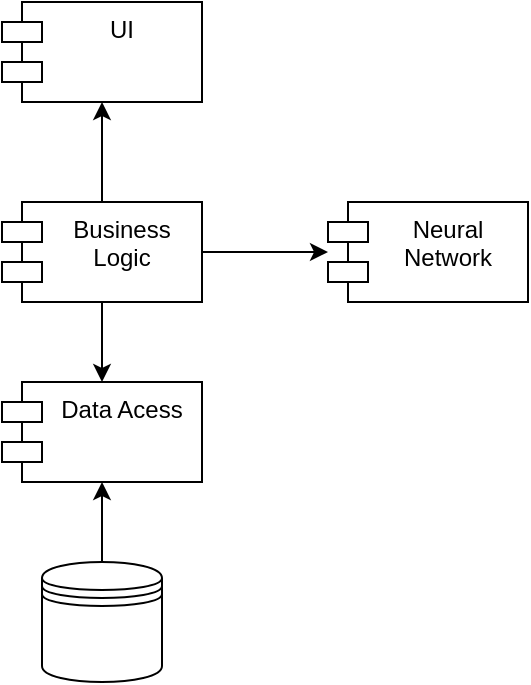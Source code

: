 <mxfile version="24.0.4" type="device" pages="2">
  <diagram name="components_diag" id="dMLuNoqxdP45V23hmprU">
    <mxGraphModel dx="1036" dy="614" grid="1" gridSize="10" guides="1" tooltips="1" connect="1" arrows="1" fold="1" page="1" pageScale="1" pageWidth="827" pageHeight="1169" math="0" shadow="0">
      <root>
        <mxCell id="0" />
        <mxCell id="1" parent="0" />
        <mxCell id="bRZ0yPLQnzEYm_PBIU9V-1" value="UI" style="shape=module;align=left;spacingLeft=20;align=center;verticalAlign=top;whiteSpace=wrap;html=1;" parent="1" vertex="1">
          <mxGeometry x="250" y="200" width="100" height="50" as="geometry" />
        </mxCell>
        <mxCell id="bRZ0yPLQnzEYm_PBIU9V-4" value="" style="edgeStyle=orthogonalEdgeStyle;rounded=0;orthogonalLoop=1;jettySize=auto;html=1;" parent="1" source="bRZ0yPLQnzEYm_PBIU9V-2" target="bRZ0yPLQnzEYm_PBIU9V-1" edge="1">
          <mxGeometry relative="1" as="geometry" />
        </mxCell>
        <mxCell id="bRZ0yPLQnzEYm_PBIU9V-5" value="" style="edgeStyle=orthogonalEdgeStyle;rounded=0;orthogonalLoop=1;jettySize=auto;html=1;" parent="1" source="bRZ0yPLQnzEYm_PBIU9V-2" target="bRZ0yPLQnzEYm_PBIU9V-3" edge="1">
          <mxGeometry relative="1" as="geometry" />
        </mxCell>
        <mxCell id="bRZ0yPLQnzEYm_PBIU9V-2" value="Business Logic" style="shape=module;align=left;spacingLeft=20;align=center;verticalAlign=top;whiteSpace=wrap;html=1;" parent="1" vertex="1">
          <mxGeometry x="250" y="300" width="100" height="50" as="geometry" />
        </mxCell>
        <mxCell id="bRZ0yPLQnzEYm_PBIU9V-3" value="Data Acess" style="shape=module;align=left;spacingLeft=20;align=center;verticalAlign=top;whiteSpace=wrap;html=1;" parent="1" vertex="1">
          <mxGeometry x="250" y="390" width="100" height="50" as="geometry" />
        </mxCell>
        <mxCell id="bRZ0yPLQnzEYm_PBIU9V-7" value="" style="shape=datastore;whiteSpace=wrap;html=1;" parent="1" vertex="1">
          <mxGeometry x="270" y="480" width="60" height="60" as="geometry" />
        </mxCell>
        <mxCell id="bRZ0yPLQnzEYm_PBIU9V-8" value="" style="edgeStyle=orthogonalEdgeStyle;rounded=0;orthogonalLoop=1;jettySize=auto;html=1;entryX=0.5;entryY=1;entryDx=0;entryDy=0;exitX=0.5;exitY=0;exitDx=0;exitDy=0;" parent="1" source="bRZ0yPLQnzEYm_PBIU9V-7" target="bRZ0yPLQnzEYm_PBIU9V-3" edge="1">
          <mxGeometry relative="1" as="geometry">
            <mxPoint x="370" y="470" as="sourcePoint" />
            <mxPoint x="370" y="510" as="targetPoint" />
          </mxGeometry>
        </mxCell>
        <mxCell id="bRZ0yPLQnzEYm_PBIU9V-9" value="Neural Network" style="shape=module;align=left;spacingLeft=20;align=center;verticalAlign=top;whiteSpace=wrap;html=1;" parent="1" vertex="1">
          <mxGeometry x="413" y="300" width="100" height="50" as="geometry" />
        </mxCell>
        <mxCell id="28zu1Jy5hAs8bJ-2aw44-4" value="" style="endArrow=classic;html=1;rounded=0;" parent="1" source="bRZ0yPLQnzEYm_PBIU9V-2" target="bRZ0yPLQnzEYm_PBIU9V-9" edge="1">
          <mxGeometry width="50" height="50" relative="1" as="geometry">
            <mxPoint x="400.004" y="345" as="sourcePoint" />
            <mxPoint x="405.897" y="305" as="targetPoint" />
          </mxGeometry>
        </mxCell>
      </root>
    </mxGraphModel>
  </diagram>
  <diagram id="0g7owi2xsecF9RQJJWsS" name="class_diag">
    <mxGraphModel dx="1918" dy="646" grid="1" gridSize="10" guides="1" tooltips="1" connect="1" arrows="1" fold="1" page="1" pageScale="1" pageWidth="827" pageHeight="1169" math="0" shadow="0">
      <root>
        <mxCell id="0" />
        <mxCell id="1" parent="0" />
        <mxCell id="thwX0Xzvlj1knC21GbBp-1" value="IOAuthService" style="swimlane;fontStyle=0;childLayout=stackLayout;horizontal=1;startSize=26;fillColor=none;horizontalStack=0;resizeParent=1;resizeParentMax=0;resizeLast=0;collapsible=1;marginBottom=0;whiteSpace=wrap;html=1;" parent="1" vertex="1">
          <mxGeometry x="130" y="90" width="140" height="104" as="geometry" />
        </mxCell>
        <mxCell id="thwX0Xzvlj1knC21GbBp-2" value="+ Login()" style="text;strokeColor=none;fillColor=none;align=left;verticalAlign=top;spacingLeft=4;spacingRight=4;overflow=hidden;rotatable=0;points=[[0,0.5],[1,0.5]];portConstraint=eastwest;whiteSpace=wrap;html=1;" parent="thwX0Xzvlj1knC21GbBp-1" vertex="1">
          <mxGeometry y="26" width="140" height="26" as="geometry" />
        </mxCell>
        <mxCell id="thwX0Xzvlj1knC21GbBp-3" value="+ Register()" style="text;strokeColor=none;fillColor=none;align=left;verticalAlign=top;spacingLeft=4;spacingRight=4;overflow=hidden;rotatable=0;points=[[0,0.5],[1,0.5]];portConstraint=eastwest;whiteSpace=wrap;html=1;" parent="thwX0Xzvlj1knC21GbBp-1" vertex="1">
          <mxGeometry y="52" width="140" height="26" as="geometry" />
        </mxCell>
        <mxCell id="thwX0Xzvlj1knC21GbBp-4" value="&lt;div&gt;&lt;br&gt;&lt;/div&gt;" style="text;strokeColor=none;fillColor=none;align=left;verticalAlign=top;spacingLeft=4;spacingRight=4;overflow=hidden;rotatable=0;points=[[0,0.5],[1,0.5]];portConstraint=eastwest;whiteSpace=wrap;html=1;" parent="thwX0Xzvlj1knC21GbBp-1" vertex="1">
          <mxGeometry y="78" width="140" height="26" as="geometry" />
        </mxCell>
        <mxCell id="thwX0Xzvlj1knC21GbBp-5" value="IAnottationService" style="swimlane;fontStyle=0;childLayout=stackLayout;horizontal=1;startSize=26;fillColor=none;horizontalStack=0;resizeParent=1;resizeParentMax=0;resizeLast=0;collapsible=1;marginBottom=0;whiteSpace=wrap;html=1;" parent="1" vertex="1">
          <mxGeometry x="280" y="90" width="180" height="104" as="geometry" />
        </mxCell>
        <mxCell id="thwX0Xzvlj1knC21GbBp-6" value="+ AddAnnotattion()" style="text;strokeColor=none;fillColor=none;align=left;verticalAlign=top;spacingLeft=4;spacingRight=4;overflow=hidden;rotatable=0;points=[[0,0.5],[1,0.5]];portConstraint=eastwest;whiteSpace=wrap;html=1;" parent="thwX0Xzvlj1knC21GbBp-5" vertex="1">
          <mxGeometry y="26" width="180" height="26" as="geometry" />
        </mxCell>
        <mxCell id="thwX0Xzvlj1knC21GbBp-7" value="+ DeleteAnotattion()" style="text;strokeColor=none;fillColor=none;align=left;verticalAlign=top;spacingLeft=4;spacingRight=4;overflow=hidden;rotatable=0;points=[[0,0.5],[1,0.5]];portConstraint=eastwest;whiteSpace=wrap;html=1;" parent="thwX0Xzvlj1knC21GbBp-5" vertex="1">
          <mxGeometry y="52" width="180" height="26" as="geometry" />
        </mxCell>
        <mxCell id="thwX0Xzvlj1knC21GbBp-8" value="+ GetAnotattionByID()&lt;div&gt;&lt;br&gt;&lt;/div&gt;" style="text;strokeColor=none;fillColor=none;align=left;verticalAlign=top;spacingLeft=4;spacingRight=4;overflow=hidden;rotatable=0;points=[[0,0.5],[1,0.5]];portConstraint=eastwest;whiteSpace=wrap;html=1;" parent="thwX0Xzvlj1knC21GbBp-5" vertex="1">
          <mxGeometry y="78" width="180" height="26" as="geometry" />
        </mxCell>
        <mxCell id="thwX0Xzvlj1knC21GbBp-9" value="IAnnotattionTypeService" style="swimlane;fontStyle=0;childLayout=stackLayout;horizontal=1;startSize=26;fillColor=none;horizontalStack=0;resizeParent=1;resizeParentMax=0;resizeLast=0;collapsible=1;marginBottom=0;whiteSpace=wrap;html=1;" parent="1" vertex="1">
          <mxGeometry x="504" y="90" width="166" height="104" as="geometry" />
        </mxCell>
        <mxCell id="thwX0Xzvlj1knC21GbBp-10" value="+ AddAnotattionType()" style="text;strokeColor=none;fillColor=none;align=left;verticalAlign=top;spacingLeft=4;spacingRight=4;overflow=hidden;rotatable=0;points=[[0,0.5],[1,0.5]];portConstraint=eastwest;whiteSpace=wrap;html=1;" parent="thwX0Xzvlj1knC21GbBp-9" vertex="1">
          <mxGeometry y="26" width="166" height="26" as="geometry" />
        </mxCell>
        <mxCell id="thwX0Xzvlj1knC21GbBp-11" value="+ DeleteAnotattionType()" style="text;strokeColor=none;fillColor=none;align=left;verticalAlign=top;spacingLeft=4;spacingRight=4;overflow=hidden;rotatable=0;points=[[0,0.5],[1,0.5]];portConstraint=eastwest;whiteSpace=wrap;html=1;" parent="thwX0Xzvlj1knC21GbBp-9" vertex="1">
          <mxGeometry y="52" width="166" height="26" as="geometry" />
        </mxCell>
        <mxCell id="thwX0Xzvlj1knC21GbBp-12" value="+ GetAnotattionTypeByID()&lt;div&gt;&lt;br&gt;&lt;/div&gt;" style="text;strokeColor=none;fillColor=none;align=left;verticalAlign=top;spacingLeft=4;spacingRight=4;overflow=hidden;rotatable=0;points=[[0,0.5],[1,0.5]];portConstraint=eastwest;whiteSpace=wrap;html=1;" parent="thwX0Xzvlj1knC21GbBp-9" vertex="1">
          <mxGeometry y="78" width="166" height="26" as="geometry" />
        </mxCell>
        <mxCell id="thwX0Xzvlj1knC21GbBp-17" value="IDocumentService" style="swimlane;fontStyle=0;childLayout=stackLayout;horizontal=1;startSize=26;fillColor=none;horizontalStack=0;resizeParent=1;resizeParentMax=0;resizeLast=0;collapsible=1;marginBottom=0;whiteSpace=wrap;html=1;" parent="1" vertex="1">
          <mxGeometry x="730" y="90" width="140" height="78" as="geometry" />
        </mxCell>
        <mxCell id="thwX0Xzvlj1knC21GbBp-20" value="&lt;div&gt;+ LoadDocument()&lt;br&gt;&lt;br&gt;&lt;/div&gt;" style="text;strokeColor=none;fillColor=none;align=left;verticalAlign=top;spacingLeft=4;spacingRight=4;overflow=hidden;rotatable=0;points=[[0,0.5],[1,0.5]];portConstraint=eastwest;whiteSpace=wrap;html=1;" parent="thwX0Xzvlj1knC21GbBp-17" vertex="1">
          <mxGeometry y="26" width="140" height="26" as="geometry" />
        </mxCell>
        <mxCell id="thwX0Xzvlj1knC21GbBp-104" value="&lt;div&gt;+ CheckDocument()&lt;br&gt;&lt;br&gt;&lt;/div&gt;" style="text;strokeColor=none;fillColor=none;align=left;verticalAlign=top;spacingLeft=4;spacingRight=4;overflow=hidden;rotatable=0;points=[[0,0.5],[1,0.5]];portConstraint=eastwest;whiteSpace=wrap;html=1;" parent="thwX0Xzvlj1knC21GbBp-17" vertex="1">
          <mxGeometry y="52" width="140" height="26" as="geometry" />
        </mxCell>
        <mxCell id="thwX0Xzvlj1knC21GbBp-21" value="OAuthService" style="swimlane;fontStyle=0;childLayout=stackLayout;horizontal=1;startSize=26;fillColor=none;horizontalStack=0;resizeParent=1;resizeParentMax=0;resizeLast=0;collapsible=1;marginBottom=0;whiteSpace=wrap;html=1;" parent="1" vertex="1">
          <mxGeometry x="130" y="260" width="140" height="104" as="geometry" />
        </mxCell>
        <mxCell id="thwX0Xzvlj1knC21GbBp-22" value="+ Login()" style="text;strokeColor=none;fillColor=none;align=left;verticalAlign=top;spacingLeft=4;spacingRight=4;overflow=hidden;rotatable=0;points=[[0,0.5],[1,0.5]];portConstraint=eastwest;whiteSpace=wrap;html=1;" parent="thwX0Xzvlj1knC21GbBp-21" vertex="1">
          <mxGeometry y="26" width="140" height="26" as="geometry" />
        </mxCell>
        <mxCell id="thwX0Xzvlj1knC21GbBp-23" value="+ Register()" style="text;strokeColor=none;fillColor=none;align=left;verticalAlign=top;spacingLeft=4;spacingRight=4;overflow=hidden;rotatable=0;points=[[0,0.5],[1,0.5]];portConstraint=eastwest;whiteSpace=wrap;html=1;" parent="thwX0Xzvlj1knC21GbBp-21" vertex="1">
          <mxGeometry y="52" width="140" height="26" as="geometry" />
        </mxCell>
        <mxCell id="thwX0Xzvlj1knC21GbBp-24" value="&lt;div&gt;&lt;br&gt;&lt;/div&gt;" style="text;strokeColor=none;fillColor=none;align=left;verticalAlign=top;spacingLeft=4;spacingRight=4;overflow=hidden;rotatable=0;points=[[0,0.5],[1,0.5]];portConstraint=eastwest;whiteSpace=wrap;html=1;" parent="thwX0Xzvlj1knC21GbBp-21" vertex="1">
          <mxGeometry y="78" width="140" height="26" as="geometry" />
        </mxCell>
        <mxCell id="thwX0Xzvlj1knC21GbBp-26" value="" style="endArrow=block;html=1;rounded=0;dashed=1;endFill=0;" parent="1" source="thwX0Xzvlj1knC21GbBp-21" target="thwX0Xzvlj1knC21GbBp-1" edge="1">
          <mxGeometry width="50" height="50" relative="1" as="geometry">
            <mxPoint x="290" y="300" as="sourcePoint" />
            <mxPoint x="340" y="250" as="targetPoint" />
          </mxGeometry>
        </mxCell>
        <mxCell id="thwX0Xzvlj1knC21GbBp-27" value="IUserRepository" style="swimlane;fontStyle=0;childLayout=stackLayout;horizontal=1;startSize=26;fillColor=none;horizontalStack=0;resizeParent=1;resizeParentMax=0;resizeLast=0;collapsible=1;marginBottom=0;whiteSpace=wrap;html=1;" parent="1" vertex="1">
          <mxGeometry x="130" y="460" width="140" height="104" as="geometry" />
        </mxCell>
        <mxCell id="thwX0Xzvlj1knC21GbBp-28" value="+ GetUserByID()" style="text;strokeColor=none;fillColor=none;align=left;verticalAlign=top;spacingLeft=4;spacingRight=4;overflow=hidden;rotatable=0;points=[[0,0.5],[1,0.5]];portConstraint=eastwest;whiteSpace=wrap;html=1;" parent="thwX0Xzvlj1knC21GbBp-27" vertex="1">
          <mxGeometry y="26" width="140" height="26" as="geometry" />
        </mxCell>
        <mxCell id="thwX0Xzvlj1knC21GbBp-32" value="+ UpdateUserByID()&lt;div&gt;&lt;br&gt;&lt;/div&gt;" style="text;strokeColor=none;fillColor=none;align=left;verticalAlign=top;spacingLeft=4;spacingRight=4;overflow=hidden;rotatable=0;points=[[0,0.5],[1,0.5]];portConstraint=eastwest;whiteSpace=wrap;html=1;" parent="thwX0Xzvlj1knC21GbBp-27" vertex="1">
          <mxGeometry y="52" width="140" height="26" as="geometry" />
        </mxCell>
        <mxCell id="thwX0Xzvlj1knC21GbBp-33" value="+ DeleteUserByID()&lt;div&gt;&lt;br&gt;&lt;/div&gt;" style="text;strokeColor=none;fillColor=none;align=left;verticalAlign=top;spacingLeft=4;spacingRight=4;overflow=hidden;rotatable=0;points=[[0,0.5],[1,0.5]];portConstraint=eastwest;whiteSpace=wrap;html=1;" parent="thwX0Xzvlj1knC21GbBp-27" vertex="1">
          <mxGeometry y="78" width="140" height="26" as="geometry" />
        </mxCell>
        <mxCell id="thwX0Xzvlj1knC21GbBp-31" value="" style="endArrow=classic;html=1;rounded=0;dashed=1;" parent="1" source="thwX0Xzvlj1knC21GbBp-21" target="thwX0Xzvlj1knC21GbBp-27" edge="1">
          <mxGeometry width="50" height="50" relative="1" as="geometry">
            <mxPoint x="330" y="496" as="sourcePoint" />
            <mxPoint x="330" y="430" as="targetPoint" />
          </mxGeometry>
        </mxCell>
        <mxCell id="thwX0Xzvlj1knC21GbBp-44" value="AnottationService" style="swimlane;fontStyle=0;childLayout=stackLayout;horizontal=1;startSize=26;fillColor=none;horizontalStack=0;resizeParent=1;resizeParentMax=0;resizeLast=0;collapsible=1;marginBottom=0;whiteSpace=wrap;html=1;" parent="1" vertex="1">
          <mxGeometry x="280" y="260" width="180" height="104" as="geometry" />
        </mxCell>
        <mxCell id="thwX0Xzvlj1knC21GbBp-45" value="+ AddAnnotattion()" style="text;strokeColor=none;fillColor=none;align=left;verticalAlign=top;spacingLeft=4;spacingRight=4;overflow=hidden;rotatable=0;points=[[0,0.5],[1,0.5]];portConstraint=eastwest;whiteSpace=wrap;html=1;" parent="thwX0Xzvlj1knC21GbBp-44" vertex="1">
          <mxGeometry y="26" width="180" height="26" as="geometry" />
        </mxCell>
        <mxCell id="thwX0Xzvlj1knC21GbBp-46" value="+ DeleteAnotattion()" style="text;strokeColor=none;fillColor=none;align=left;verticalAlign=top;spacingLeft=4;spacingRight=4;overflow=hidden;rotatable=0;points=[[0,0.5],[1,0.5]];portConstraint=eastwest;whiteSpace=wrap;html=1;" parent="thwX0Xzvlj1knC21GbBp-44" vertex="1">
          <mxGeometry y="52" width="180" height="26" as="geometry" />
        </mxCell>
        <mxCell id="thwX0Xzvlj1knC21GbBp-47" value="+ GetAnotattionByID()&lt;div&gt;&lt;br&gt;&lt;/div&gt;" style="text;strokeColor=none;fillColor=none;align=left;verticalAlign=top;spacingLeft=4;spacingRight=4;overflow=hidden;rotatable=0;points=[[0,0.5],[1,0.5]];portConstraint=eastwest;whiteSpace=wrap;html=1;" parent="thwX0Xzvlj1knC21GbBp-44" vertex="1">
          <mxGeometry y="78" width="180" height="26" as="geometry" />
        </mxCell>
        <mxCell id="thwX0Xzvlj1knC21GbBp-49" value="" style="endArrow=block;html=1;rounded=0;dashed=1;endFill=0;" parent="1" source="thwX0Xzvlj1knC21GbBp-44" target="thwX0Xzvlj1knC21GbBp-5" edge="1">
          <mxGeometry width="50" height="50" relative="1" as="geometry">
            <mxPoint x="350" y="296" as="sourcePoint" />
            <mxPoint x="350" y="230" as="targetPoint" />
          </mxGeometry>
        </mxCell>
        <mxCell id="thwX0Xzvlj1knC21GbBp-55" value="IAnottationRepository" style="swimlane;fontStyle=0;childLayout=stackLayout;horizontal=1;startSize=26;fillColor=none;horizontalStack=0;resizeParent=1;resizeParentMax=0;resizeLast=0;collapsible=1;marginBottom=0;whiteSpace=wrap;html=1;" parent="1" vertex="1">
          <mxGeometry x="280" y="460" width="180" height="104" as="geometry" />
        </mxCell>
        <mxCell id="thwX0Xzvlj1knC21GbBp-56" value="+ AddAnnotattion()" style="text;strokeColor=none;fillColor=none;align=left;verticalAlign=top;spacingLeft=4;spacingRight=4;overflow=hidden;rotatable=0;points=[[0,0.5],[1,0.5]];portConstraint=eastwest;whiteSpace=wrap;html=1;" parent="thwX0Xzvlj1knC21GbBp-55" vertex="1">
          <mxGeometry y="26" width="180" height="26" as="geometry" />
        </mxCell>
        <mxCell id="thwX0Xzvlj1knC21GbBp-57" value="+ DeleteAnotattion()" style="text;strokeColor=none;fillColor=none;align=left;verticalAlign=top;spacingLeft=4;spacingRight=4;overflow=hidden;rotatable=0;points=[[0,0.5],[1,0.5]];portConstraint=eastwest;whiteSpace=wrap;html=1;" parent="thwX0Xzvlj1knC21GbBp-55" vertex="1">
          <mxGeometry y="52" width="180" height="26" as="geometry" />
        </mxCell>
        <mxCell id="thwX0Xzvlj1knC21GbBp-58" value="+ GetAnotattionByID()&lt;div&gt;&lt;br&gt;&lt;/div&gt;" style="text;strokeColor=none;fillColor=none;align=left;verticalAlign=top;spacingLeft=4;spacingRight=4;overflow=hidden;rotatable=0;points=[[0,0.5],[1,0.5]];portConstraint=eastwest;whiteSpace=wrap;html=1;" parent="thwX0Xzvlj1knC21GbBp-55" vertex="1">
          <mxGeometry y="78" width="180" height="26" as="geometry" />
        </mxCell>
        <mxCell id="thwX0Xzvlj1knC21GbBp-60" value="IAnottationTypeRepository" style="swimlane;fontStyle=0;childLayout=stackLayout;horizontal=1;startSize=26;fillColor=none;horizontalStack=0;resizeParent=1;resizeParentMax=0;resizeLast=0;collapsible=1;marginBottom=0;whiteSpace=wrap;html=1;" parent="1" vertex="1">
          <mxGeometry x="497" y="486" width="180" height="104" as="geometry" />
        </mxCell>
        <mxCell id="thwX0Xzvlj1knC21GbBp-61" value="+ AddAnnotattionType()" style="text;strokeColor=none;fillColor=none;align=left;verticalAlign=top;spacingLeft=4;spacingRight=4;overflow=hidden;rotatable=0;points=[[0,0.5],[1,0.5]];portConstraint=eastwest;whiteSpace=wrap;html=1;" parent="thwX0Xzvlj1knC21GbBp-60" vertex="1">
          <mxGeometry y="26" width="180" height="26" as="geometry" />
        </mxCell>
        <mxCell id="thwX0Xzvlj1knC21GbBp-62" value="+ DeleteAnotattionType()" style="text;strokeColor=none;fillColor=none;align=left;verticalAlign=top;spacingLeft=4;spacingRight=4;overflow=hidden;rotatable=0;points=[[0,0.5],[1,0.5]];portConstraint=eastwest;whiteSpace=wrap;html=1;" parent="thwX0Xzvlj1knC21GbBp-60" vertex="1">
          <mxGeometry y="52" width="180" height="26" as="geometry" />
        </mxCell>
        <mxCell id="thwX0Xzvlj1knC21GbBp-79" value="+ GetAnotattionTypeByID()&lt;div&gt;&lt;br&gt;&lt;/div&gt;" style="text;strokeColor=none;fillColor=none;align=left;verticalAlign=top;spacingLeft=4;spacingRight=4;overflow=hidden;rotatable=0;points=[[0,0.5],[1,0.5]];portConstraint=eastwest;whiteSpace=wrap;html=1;" parent="thwX0Xzvlj1knC21GbBp-60" vertex="1">
          <mxGeometry y="78" width="180" height="26" as="geometry" />
        </mxCell>
        <mxCell id="thwX0Xzvlj1knC21GbBp-66" value="" style="endArrow=classic;html=1;rounded=0;dashed=1;" parent="1" source="thwX0Xzvlj1knC21GbBp-44" target="thwX0Xzvlj1knC21GbBp-55" edge="1">
          <mxGeometry width="50" height="50" relative="1" as="geometry">
            <mxPoint x="380" y="270" as="sourcePoint" />
            <mxPoint x="380" y="230" as="targetPoint" />
          </mxGeometry>
        </mxCell>
        <mxCell id="thwX0Xzvlj1knC21GbBp-67" value="AnottationTypeService" style="swimlane;fontStyle=0;childLayout=stackLayout;horizontal=1;startSize=26;fillColor=none;horizontalStack=0;resizeParent=1;resizeParentMax=0;resizeLast=0;collapsible=1;marginBottom=0;whiteSpace=wrap;html=1;" parent="1" vertex="1">
          <mxGeometry x="497" y="260" width="180" height="104" as="geometry" />
        </mxCell>
        <mxCell id="thwX0Xzvlj1knC21GbBp-68" value="+ AddAnnotattionType()" style="text;strokeColor=none;fillColor=none;align=left;verticalAlign=top;spacingLeft=4;spacingRight=4;overflow=hidden;rotatable=0;points=[[0,0.5],[1,0.5]];portConstraint=eastwest;whiteSpace=wrap;html=1;" parent="thwX0Xzvlj1knC21GbBp-67" vertex="1">
          <mxGeometry y="26" width="180" height="26" as="geometry" />
        </mxCell>
        <mxCell id="thwX0Xzvlj1knC21GbBp-69" value="+ DeleteAnotattionType()" style="text;strokeColor=none;fillColor=none;align=left;verticalAlign=top;spacingLeft=4;spacingRight=4;overflow=hidden;rotatable=0;points=[[0,0.5],[1,0.5]];portConstraint=eastwest;whiteSpace=wrap;html=1;" parent="thwX0Xzvlj1knC21GbBp-67" vertex="1">
          <mxGeometry y="52" width="180" height="26" as="geometry" />
        </mxCell>
        <mxCell id="thwX0Xzvlj1knC21GbBp-70" value="+ GetAnotattionTypeByID()&lt;div&gt;&lt;br&gt;&lt;/div&gt;" style="text;strokeColor=none;fillColor=none;align=left;verticalAlign=top;spacingLeft=4;spacingRight=4;overflow=hidden;rotatable=0;points=[[0,0.5],[1,0.5]];portConstraint=eastwest;whiteSpace=wrap;html=1;" parent="thwX0Xzvlj1knC21GbBp-67" vertex="1">
          <mxGeometry y="78" width="180" height="26" as="geometry" />
        </mxCell>
        <mxCell id="thwX0Xzvlj1knC21GbBp-72" value="" style="endArrow=block;html=1;rounded=0;dashed=1;endFill=0;" parent="1" source="thwX0Xzvlj1knC21GbBp-67" target="thwX0Xzvlj1knC21GbBp-9" edge="1">
          <mxGeometry width="50" height="50" relative="1" as="geometry">
            <mxPoint x="380" y="270" as="sourcePoint" />
            <mxPoint x="380" y="230" as="targetPoint" />
          </mxGeometry>
        </mxCell>
        <mxCell id="thwX0Xzvlj1knC21GbBp-73" value="" style="endArrow=classic;html=1;rounded=0;dashed=1;" parent="1" source="thwX0Xzvlj1knC21GbBp-67" target="thwX0Xzvlj1knC21GbBp-60" edge="1">
          <mxGeometry width="50" height="50" relative="1" as="geometry">
            <mxPoint x="597" y="270" as="sourcePoint" />
            <mxPoint x="597" y="204" as="targetPoint" />
          </mxGeometry>
        </mxCell>
        <mxCell id="thwX0Xzvlj1knC21GbBp-74" value="DocumentService" style="swimlane;fontStyle=0;childLayout=stackLayout;horizontal=1;startSize=26;fillColor=none;horizontalStack=0;resizeParent=1;resizeParentMax=0;resizeLast=0;collapsible=1;marginBottom=0;whiteSpace=wrap;html=1;" parent="1" vertex="1">
          <mxGeometry x="710" y="270" width="180" height="78" as="geometry" />
        </mxCell>
        <mxCell id="thwX0Xzvlj1knC21GbBp-75" value="+ CheckDocument()&lt;div&gt;&lt;br/&gt;&lt;/div&gt;" style="text;strokeColor=none;fillColor=none;align=left;verticalAlign=top;spacingLeft=4;spacingRight=4;overflow=hidden;rotatable=0;points=[[0,0.5],[1,0.5]];portConstraint=eastwest;whiteSpace=wrap;html=1;" parent="thwX0Xzvlj1knC21GbBp-74" vertex="1">
          <mxGeometry y="26" width="180" height="26" as="geometry" />
        </mxCell>
        <mxCell id="thwX0Xzvlj1knC21GbBp-105" value="+ LoadDocument()&lt;div&gt;&lt;br&gt;&lt;/div&gt;" style="text;strokeColor=none;fillColor=none;align=left;verticalAlign=top;spacingLeft=4;spacingRight=4;overflow=hidden;rotatable=0;points=[[0,0.5],[1,0.5]];portConstraint=eastwest;whiteSpace=wrap;html=1;" parent="thwX0Xzvlj1knC21GbBp-74" vertex="1">
          <mxGeometry y="52" width="180" height="26" as="geometry" />
        </mxCell>
        <mxCell id="thwX0Xzvlj1knC21GbBp-78" value="" style="endArrow=block;html=1;rounded=0;dashed=1;endFill=0;" parent="1" source="thwX0Xzvlj1knC21GbBp-74" target="thwX0Xzvlj1knC21GbBp-17" edge="1">
          <mxGeometry width="50" height="50" relative="1" as="geometry">
            <mxPoint x="387" y="290" as="sourcePoint" />
            <mxPoint x="799.549" y="162" as="targetPoint" />
          </mxGeometry>
        </mxCell>
        <mxCell id="thwX0Xzvlj1knC21GbBp-82" value="INeuralNetwork" style="swimlane;fontStyle=0;childLayout=stackLayout;horizontal=1;startSize=26;fillColor=none;horizontalStack=0;resizeParent=1;resizeParentMax=0;resizeLast=0;collapsible=1;marginBottom=0;whiteSpace=wrap;html=1;" parent="1" vertex="1">
          <mxGeometry x="940" y="486" width="180" height="52" as="geometry" />
        </mxCell>
        <mxCell id="thwX0Xzvlj1knC21GbBp-83" value="+ Predict()" style="text;strokeColor=none;fillColor=none;align=left;verticalAlign=top;spacingLeft=4;spacingRight=4;overflow=hidden;rotatable=0;points=[[0,0.5],[1,0.5]];portConstraint=eastwest;whiteSpace=wrap;html=1;" parent="thwX0Xzvlj1knC21GbBp-82" vertex="1">
          <mxGeometry y="26" width="180" height="26" as="geometry" />
        </mxCell>
        <mxCell id="thwX0Xzvlj1knC21GbBp-87" value="NeuralNetwork" style="swimlane;fontStyle=0;childLayout=stackLayout;horizontal=1;startSize=26;fillColor=none;horizontalStack=0;resizeParent=1;resizeParentMax=0;resizeLast=0;collapsible=1;marginBottom=0;whiteSpace=wrap;html=1;" parent="1" vertex="1">
          <mxGeometry x="1200" y="470" width="180" height="78" as="geometry" />
        </mxCell>
        <mxCell id="thwX0Xzvlj1knC21GbBp-88" value="+ Predict()" style="text;strokeColor=none;fillColor=none;align=left;verticalAlign=top;spacingLeft=4;spacingRight=4;overflow=hidden;rotatable=0;points=[[0,0.5],[1,0.5]];portConstraint=eastwest;whiteSpace=wrap;html=1;" parent="thwX0Xzvlj1knC21GbBp-87" vertex="1">
          <mxGeometry y="26" width="180" height="26" as="geometry" />
        </mxCell>
        <mxCell id="thwX0Xzvlj1knC21GbBp-89" value="+ Train()" style="text;strokeColor=none;fillColor=none;align=left;verticalAlign=top;spacingLeft=4;spacingRight=4;overflow=hidden;rotatable=0;points=[[0,0.5],[1,0.5]];portConstraint=eastwest;whiteSpace=wrap;html=1;" parent="thwX0Xzvlj1knC21GbBp-87" vertex="1">
          <mxGeometry y="52" width="180" height="26" as="geometry" />
        </mxCell>
        <mxCell id="thwX0Xzvlj1knC21GbBp-93" value="IDocumentRepository" style="swimlane;fontStyle=0;childLayout=stackLayout;horizontal=1;startSize=26;fillColor=none;horizontalStack=0;resizeParent=1;resizeParentMax=0;resizeLast=0;collapsible=1;marginBottom=0;whiteSpace=wrap;html=1;" parent="1" vertex="1">
          <mxGeometry x="710" y="519" width="180" height="104" as="geometry" />
        </mxCell>
        <mxCell id="thwX0Xzvlj1knC21GbBp-94" value="+ AddDocument()" style="text;strokeColor=none;fillColor=none;align=left;verticalAlign=top;spacingLeft=4;spacingRight=4;overflow=hidden;rotatable=0;points=[[0,0.5],[1,0.5]];portConstraint=eastwest;whiteSpace=wrap;html=1;" parent="thwX0Xzvlj1knC21GbBp-93" vertex="1">
          <mxGeometry y="26" width="180" height="26" as="geometry" />
        </mxCell>
        <mxCell id="thwX0Xzvlj1knC21GbBp-95" value="+ DeleteDocument()" style="text;strokeColor=none;fillColor=none;align=left;verticalAlign=top;spacingLeft=4;spacingRight=4;overflow=hidden;rotatable=0;points=[[0,0.5],[1,0.5]];portConstraint=eastwest;whiteSpace=wrap;html=1;" parent="thwX0Xzvlj1knC21GbBp-93" vertex="1">
          <mxGeometry y="52" width="180" height="26" as="geometry" />
        </mxCell>
        <mxCell id="thwX0Xzvlj1knC21GbBp-96" value="+ GetDocumentByID()&lt;div&gt;&lt;br&gt;&lt;/div&gt;" style="text;strokeColor=none;fillColor=none;align=left;verticalAlign=top;spacingLeft=4;spacingRight=4;overflow=hidden;rotatable=0;points=[[0,0.5],[1,0.5]];portConstraint=eastwest;whiteSpace=wrap;html=1;" parent="thwX0Xzvlj1knC21GbBp-93" vertex="1">
          <mxGeometry y="78" width="180" height="26" as="geometry" />
        </mxCell>
        <mxCell id="thwX0Xzvlj1knC21GbBp-98" value="" style="endArrow=classic;html=1;rounded=0;dashed=1;edgeStyle=orthogonalEdgeStyle;entryX=0.5;entryY=0;entryDx=0;entryDy=0;" parent="1" source="thwX0Xzvlj1knC21GbBp-74" target="thwX0Xzvlj1knC21GbBp-93" edge="1">
          <mxGeometry width="50" height="50" relative="1" as="geometry">
            <mxPoint x="1022.5" y="332" as="sourcePoint" />
            <mxPoint x="600" y="506" as="targetPoint" />
            <Array as="points" />
          </mxGeometry>
        </mxCell>
        <mxCell id="thwX0Xzvlj1knC21GbBp-121" value="" style="endArrow=classic;html=1;rounded=0;dashed=1;endFill=1;startArrow=none;startFill=0;edgeStyle=elbowEdgeStyle;" parent="1" source="thwX0Xzvlj1knC21GbBp-82" target="thwX0Xzvlj1knC21GbBp-74" edge="1">
          <mxGeometry width="50" height="50" relative="1" as="geometry">
            <mxPoint x="1030.0" y="372" as="sourcePoint" />
            <mxPoint x="1005" y="178" as="targetPoint" />
          </mxGeometry>
        </mxCell>
        <mxCell id="thwX0Xzvlj1knC21GbBp-124" value="NN&lt;br&gt;Logic" style="shape=umlFrame;whiteSpace=wrap;html=1;pointerEvents=0;" parent="1" vertex="1">
          <mxGeometry x="1160" y="64" width="240" height="590" as="geometry" />
        </mxCell>
        <mxCell id="thwX0Xzvlj1knC21GbBp-125" value="Business&lt;br&gt;Logic" style="shape=umlFrame;whiteSpace=wrap;html=1;pointerEvents=0;" parent="1" vertex="1">
          <mxGeometry x="-560" y="60" width="1710" height="590" as="geometry" />
        </mxCell>
        <mxCell id="thwX0Xzvlj1knC21GbBp-126" value="UserRepository" style="swimlane;fontStyle=0;childLayout=stackLayout;horizontal=1;startSize=26;fillColor=none;horizontalStack=0;resizeParent=1;resizeParentMax=0;resizeLast=0;collapsible=1;marginBottom=0;whiteSpace=wrap;html=1;" parent="1" vertex="1">
          <mxGeometry x="130" y="700" width="140" height="104" as="geometry" />
        </mxCell>
        <mxCell id="thwX0Xzvlj1knC21GbBp-127" value="+ GetUserByID()" style="text;strokeColor=none;fillColor=none;align=left;verticalAlign=top;spacingLeft=4;spacingRight=4;overflow=hidden;rotatable=0;points=[[0,0.5],[1,0.5]];portConstraint=eastwest;whiteSpace=wrap;html=1;" parent="thwX0Xzvlj1knC21GbBp-126" vertex="1">
          <mxGeometry y="26" width="140" height="26" as="geometry" />
        </mxCell>
        <mxCell id="thwX0Xzvlj1knC21GbBp-129" value="+ UpdateUserByID()&lt;div&gt;&lt;br&gt;&lt;/div&gt;" style="text;strokeColor=none;fillColor=none;align=left;verticalAlign=top;spacingLeft=4;spacingRight=4;overflow=hidden;rotatable=0;points=[[0,0.5],[1,0.5]];portConstraint=eastwest;whiteSpace=wrap;html=1;" parent="thwX0Xzvlj1knC21GbBp-126" vertex="1">
          <mxGeometry y="52" width="140" height="26" as="geometry" />
        </mxCell>
        <mxCell id="thwX0Xzvlj1knC21GbBp-130" value="+ DeleteUserByID()&lt;div&gt;&lt;br&gt;&lt;/div&gt;" style="text;strokeColor=none;fillColor=none;align=left;verticalAlign=top;spacingLeft=4;spacingRight=4;overflow=hidden;rotatable=0;points=[[0,0.5],[1,0.5]];portConstraint=eastwest;whiteSpace=wrap;html=1;" parent="thwX0Xzvlj1knC21GbBp-126" vertex="1">
          <mxGeometry y="78" width="140" height="26" as="geometry" />
        </mxCell>
        <mxCell id="thwX0Xzvlj1knC21GbBp-136" value="AnottationRepository" style="swimlane;fontStyle=0;childLayout=stackLayout;horizontal=1;startSize=26;fillColor=none;horizontalStack=0;resizeParent=1;resizeParentMax=0;resizeLast=0;collapsible=1;marginBottom=0;whiteSpace=wrap;html=1;" parent="1" vertex="1">
          <mxGeometry x="280" y="700" width="180" height="104" as="geometry" />
        </mxCell>
        <mxCell id="thwX0Xzvlj1knC21GbBp-137" value="+ AddAnnotattion()" style="text;strokeColor=none;fillColor=none;align=left;verticalAlign=top;spacingLeft=4;spacingRight=4;overflow=hidden;rotatable=0;points=[[0,0.5],[1,0.5]];portConstraint=eastwest;whiteSpace=wrap;html=1;" parent="thwX0Xzvlj1knC21GbBp-136" vertex="1">
          <mxGeometry y="26" width="180" height="26" as="geometry" />
        </mxCell>
        <mxCell id="thwX0Xzvlj1knC21GbBp-138" value="+ DeleteAnotattion()" style="text;strokeColor=none;fillColor=none;align=left;verticalAlign=top;spacingLeft=4;spacingRight=4;overflow=hidden;rotatable=0;points=[[0,0.5],[1,0.5]];portConstraint=eastwest;whiteSpace=wrap;html=1;" parent="thwX0Xzvlj1knC21GbBp-136" vertex="1">
          <mxGeometry y="52" width="180" height="26" as="geometry" />
        </mxCell>
        <mxCell id="thwX0Xzvlj1knC21GbBp-139" value="+ GetAnotattionByID()&lt;div&gt;&lt;br&gt;&lt;/div&gt;" style="text;strokeColor=none;fillColor=none;align=left;verticalAlign=top;spacingLeft=4;spacingRight=4;overflow=hidden;rotatable=0;points=[[0,0.5],[1,0.5]];portConstraint=eastwest;whiteSpace=wrap;html=1;" parent="thwX0Xzvlj1knC21GbBp-136" vertex="1">
          <mxGeometry y="78" width="180" height="26" as="geometry" />
        </mxCell>
        <mxCell id="thwX0Xzvlj1knC21GbBp-141" value="AnottationTypeRepository" style="swimlane;fontStyle=0;childLayout=stackLayout;horizontal=1;startSize=26;fillColor=none;horizontalStack=0;resizeParent=1;resizeParentMax=0;resizeLast=0;collapsible=1;marginBottom=0;whiteSpace=wrap;html=1;" parent="1" vertex="1">
          <mxGeometry x="497" y="690" width="180" height="104" as="geometry" />
        </mxCell>
        <mxCell id="thwX0Xzvlj1knC21GbBp-142" value="+ AddAnnotattionType()" style="text;strokeColor=none;fillColor=none;align=left;verticalAlign=top;spacingLeft=4;spacingRight=4;overflow=hidden;rotatable=0;points=[[0,0.5],[1,0.5]];portConstraint=eastwest;whiteSpace=wrap;html=1;" parent="thwX0Xzvlj1knC21GbBp-141" vertex="1">
          <mxGeometry y="26" width="180" height="26" as="geometry" />
        </mxCell>
        <mxCell id="thwX0Xzvlj1knC21GbBp-143" value="+ DeleteAnotattionType()" style="text;strokeColor=none;fillColor=none;align=left;verticalAlign=top;spacingLeft=4;spacingRight=4;overflow=hidden;rotatable=0;points=[[0,0.5],[1,0.5]];portConstraint=eastwest;whiteSpace=wrap;html=1;" parent="thwX0Xzvlj1knC21GbBp-141" vertex="1">
          <mxGeometry y="52" width="180" height="26" as="geometry" />
        </mxCell>
        <mxCell id="thwX0Xzvlj1knC21GbBp-144" value="+ GetAnotattionTypeByID()&lt;div&gt;&lt;br&gt;&lt;/div&gt;" style="text;strokeColor=none;fillColor=none;align=left;verticalAlign=top;spacingLeft=4;spacingRight=4;overflow=hidden;rotatable=0;points=[[0,0.5],[1,0.5]];portConstraint=eastwest;whiteSpace=wrap;html=1;" parent="thwX0Xzvlj1knC21GbBp-141" vertex="1">
          <mxGeometry y="78" width="180" height="26" as="geometry" />
        </mxCell>
        <mxCell id="thwX0Xzvlj1knC21GbBp-146" value="DocumentRepository" style="swimlane;fontStyle=0;childLayout=stackLayout;horizontal=1;startSize=26;fillColor=none;horizontalStack=0;resizeParent=1;resizeParentMax=0;resizeLast=0;collapsible=1;marginBottom=0;whiteSpace=wrap;html=1;" parent="1" vertex="1">
          <mxGeometry x="710" y="700" width="180" height="104" as="geometry" />
        </mxCell>
        <mxCell id="thwX0Xzvlj1knC21GbBp-147" value="+ AddDocument()" style="text;strokeColor=none;fillColor=none;align=left;verticalAlign=top;spacingLeft=4;spacingRight=4;overflow=hidden;rotatable=0;points=[[0,0.5],[1,0.5]];portConstraint=eastwest;whiteSpace=wrap;html=1;" parent="thwX0Xzvlj1knC21GbBp-146" vertex="1">
          <mxGeometry y="26" width="180" height="26" as="geometry" />
        </mxCell>
        <mxCell id="thwX0Xzvlj1knC21GbBp-148" value="+ DeleteDocument()" style="text;strokeColor=none;fillColor=none;align=left;verticalAlign=top;spacingLeft=4;spacingRight=4;overflow=hidden;rotatable=0;points=[[0,0.5],[1,0.5]];portConstraint=eastwest;whiteSpace=wrap;html=1;" parent="thwX0Xzvlj1knC21GbBp-146" vertex="1">
          <mxGeometry y="52" width="180" height="26" as="geometry" />
        </mxCell>
        <mxCell id="thwX0Xzvlj1knC21GbBp-149" value="+ GetDocumentByID()&lt;div&gt;&lt;br&gt;&lt;/div&gt;" style="text;strokeColor=none;fillColor=none;align=left;verticalAlign=top;spacingLeft=4;spacingRight=4;overflow=hidden;rotatable=0;points=[[0,0.5],[1,0.5]];portConstraint=eastwest;whiteSpace=wrap;html=1;" parent="thwX0Xzvlj1knC21GbBp-146" vertex="1">
          <mxGeometry y="78" width="180" height="26" as="geometry" />
        </mxCell>
        <mxCell id="thwX0Xzvlj1knC21GbBp-150" value="" style="endArrow=none;html=1;rounded=0;dashed=1;edgeStyle=orthogonalEdgeStyle;endFill=0;startArrow=block;startFill=0;" parent="1" source="thwX0Xzvlj1knC21GbBp-27" target="thwX0Xzvlj1knC21GbBp-126" edge="1">
          <mxGeometry width="50" height="50" relative="1" as="geometry">
            <mxPoint x="250" y="613" as="sourcePoint" />
            <mxPoint x="250" y="784" as="targetPoint" />
            <Array as="points" />
          </mxGeometry>
        </mxCell>
        <mxCell id="thwX0Xzvlj1knC21GbBp-151" value="" style="endArrow=none;html=1;rounded=0;dashed=1;edgeStyle=orthogonalEdgeStyle;entryX=0.5;entryY=0;entryDx=0;entryDy=0;endFill=0;startArrow=block;startFill=0;" parent="1" source="thwX0Xzvlj1knC21GbBp-55" target="thwX0Xzvlj1knC21GbBp-136" edge="1">
          <mxGeometry width="50" height="50" relative="1" as="geometry">
            <mxPoint x="200" y="600" as="sourcePoint" />
            <mxPoint x="200" y="690" as="targetPoint" />
            <Array as="points">
              <mxPoint x="370" y="680" />
            </Array>
          </mxGeometry>
        </mxCell>
        <mxCell id="thwX0Xzvlj1knC21GbBp-152" value="" style="endArrow=none;html=1;rounded=0;dashed=1;edgeStyle=orthogonalEdgeStyle;endFill=0;startArrow=block;startFill=0;" parent="1" source="thwX0Xzvlj1knC21GbBp-60" target="thwX0Xzvlj1knC21GbBp-141" edge="1">
          <mxGeometry width="50" height="50" relative="1" as="geometry">
            <mxPoint x="609.47" y="654" as="sourcePoint" />
            <mxPoint x="609.47" y="764" as="targetPoint" />
            <Array as="points" />
          </mxGeometry>
        </mxCell>
        <mxCell id="thwX0Xzvlj1knC21GbBp-153" value="" style="endArrow=none;html=1;rounded=0;dashed=1;edgeStyle=orthogonalEdgeStyle;entryX=0.5;entryY=0;entryDx=0;entryDy=0;endFill=0;startArrow=block;startFill=0;" parent="1" source="thwX0Xzvlj1knC21GbBp-93" target="thwX0Xzvlj1knC21GbBp-146" edge="1">
          <mxGeometry width="50" height="50" relative="1" as="geometry">
            <mxPoint x="597" y="626" as="sourcePoint" />
            <mxPoint x="597" y="700" as="targetPoint" />
            <Array as="points" />
          </mxGeometry>
        </mxCell>
        <mxCell id="thwX0Xzvlj1knC21GbBp-154" value="Data-access" style="shape=umlFrame;whiteSpace=wrap;html=1;pointerEvents=0;" parent="1" vertex="1">
          <mxGeometry x="-560" y="660" width="1710" height="220" as="geometry" />
        </mxCell>
        <mxCell id="thwX0Xzvlj1knC21GbBp-155" value="User" style="swimlane;fontStyle=0;childLayout=stackLayout;horizontal=1;startSize=26;fillColor=none;horizontalStack=0;resizeParent=1;resizeParentMax=0;resizeLast=0;collapsible=1;marginBottom=0;whiteSpace=wrap;html=1;" parent="1" vertex="1">
          <mxGeometry x="-240" y="120" width="140" height="156" as="geometry" />
        </mxCell>
        <mxCell id="thwX0Xzvlj1knC21GbBp-156" value="- login" style="text;strokeColor=none;fillColor=none;align=left;verticalAlign=top;spacingLeft=4;spacingRight=4;overflow=hidden;rotatable=0;points=[[0,0.5],[1,0.5]];portConstraint=eastwest;whiteSpace=wrap;html=1;" parent="thwX0Xzvlj1knC21GbBp-155" vertex="1">
          <mxGeometry y="26" width="140" height="26" as="geometry" />
        </mxCell>
        <mxCell id="thwX0Xzvlj1knC21GbBp-157" value="- password" style="text;strokeColor=none;fillColor=none;align=left;verticalAlign=top;spacingLeft=4;spacingRight=4;overflow=hidden;rotatable=0;points=[[0,0.5],[1,0.5]];portConstraint=eastwest;whiteSpace=wrap;html=1;" parent="thwX0Xzvlj1knC21GbBp-155" vertex="1">
          <mxGeometry y="52" width="140" height="26" as="geometry" />
        </mxCell>
        <mxCell id="thwX0Xzvlj1knC21GbBp-158" value="&lt;div&gt;- registrationDate&lt;/div&gt;" style="text;strokeColor=none;fillColor=none;align=left;verticalAlign=top;spacingLeft=4;spacingRight=4;overflow=hidden;rotatable=0;points=[[0,0.5],[1,0.5]];portConstraint=eastwest;whiteSpace=wrap;html=1;" parent="thwX0Xzvlj1knC21GbBp-155" vertex="1">
          <mxGeometry y="78" width="140" height="26" as="geometry" />
        </mxCell>
        <mxCell id="thwX0Xzvlj1knC21GbBp-159" value="&lt;div&gt;- name&lt;/div&gt;" style="text;strokeColor=none;fillColor=none;align=left;verticalAlign=top;spacingLeft=4;spacingRight=4;overflow=hidden;rotatable=0;points=[[0,0.5],[1,0.5]];portConstraint=eastwest;whiteSpace=wrap;html=1;" parent="thwX0Xzvlj1knC21GbBp-155" vertex="1">
          <mxGeometry y="104" width="140" height="26" as="geometry" />
        </mxCell>
        <mxCell id="thwX0Xzvlj1knC21GbBp-160" value="&lt;div&gt;- surname&lt;/div&gt;" style="text;strokeColor=none;fillColor=none;align=left;verticalAlign=top;spacingLeft=4;spacingRight=4;overflow=hidden;rotatable=0;points=[[0,0.5],[1,0.5]];portConstraint=eastwest;whiteSpace=wrap;html=1;" parent="thwX0Xzvlj1knC21GbBp-155" vertex="1">
          <mxGeometry y="130" width="140" height="26" as="geometry" />
        </mxCell>
        <mxCell id="thwX0Xzvlj1knC21GbBp-161" value="ErrorType" style="swimlane;fontStyle=0;childLayout=stackLayout;horizontal=1;startSize=26;fillColor=none;horizontalStack=0;resizeParent=1;resizeParentMax=0;resizeLast=0;collapsible=1;marginBottom=0;whiteSpace=wrap;html=1;" parent="1" vertex="1">
          <mxGeometry x="-483" y="330" width="140" height="78" as="geometry" />
        </mxCell>
        <mxCell id="thwX0Xzvlj1knC21GbBp-162" value="- description" style="text;strokeColor=none;fillColor=none;align=left;verticalAlign=top;spacingLeft=4;spacingRight=4;overflow=hidden;rotatable=0;points=[[0,0.5],[1,0.5]];portConstraint=eastwest;whiteSpace=wrap;html=1;" parent="thwX0Xzvlj1knC21GbBp-161" vertex="1">
          <mxGeometry y="26" width="140" height="26" as="geometry" />
        </mxCell>
        <mxCell id="thwX0Xzvlj1knC21GbBp-166" value="&lt;div&gt;- creatorID&lt;/div&gt;" style="text;strokeColor=none;fillColor=none;align=left;verticalAlign=top;spacingLeft=4;spacingRight=4;overflow=hidden;rotatable=0;points=[[0,0.5],[1,0.5]];portConstraint=eastwest;whiteSpace=wrap;html=1;" parent="thwX0Xzvlj1knC21GbBp-161" vertex="1">
          <mxGeometry y="52" width="140" height="26" as="geometry" />
        </mxCell>
        <mxCell id="thwX0Xzvlj1knC21GbBp-167" value="Error" style="swimlane;fontStyle=0;childLayout=stackLayout;horizontal=1;startSize=26;fillColor=none;horizontalStack=0;resizeParent=1;resizeParentMax=0;resizeLast=0;collapsible=1;marginBottom=0;whiteSpace=wrap;html=1;" parent="1" vertex="1">
          <mxGeometry x="-240" y="304" width="140" height="156" as="geometry" />
        </mxCell>
        <mxCell id="thwX0Xzvlj1knC21GbBp-168" value="- pageNumber" style="text;strokeColor=none;fillColor=none;align=left;verticalAlign=top;spacingLeft=4;spacingRight=4;overflow=hidden;rotatable=0;points=[[0,0.5],[1,0.5]];portConstraint=eastwest;whiteSpace=wrap;html=1;" parent="thwX0Xzvlj1knC21GbBp-167" vertex="1">
          <mxGeometry y="26" width="140" height="26" as="geometry" />
        </mxCell>
        <mxCell id="thwX0Xzvlj1knC21GbBp-169" value="- errorTypeID" style="text;strokeColor=none;fillColor=none;align=left;verticalAlign=top;spacingLeft=4;spacingRight=4;overflow=hidden;rotatable=0;points=[[0,0.5],[1,0.5]];portConstraint=eastwest;whiteSpace=wrap;html=1;" parent="thwX0Xzvlj1knC21GbBp-167" vertex="1">
          <mxGeometry y="52" width="140" height="26" as="geometry" />
        </mxCell>
        <mxCell id="thwX0Xzvlj1knC21GbBp-170" value="&lt;div&gt;- documentID&lt;/div&gt;" style="text;strokeColor=none;fillColor=none;align=left;verticalAlign=top;spacingLeft=4;spacingRight=4;overflow=hidden;rotatable=0;points=[[0,0.5],[1,0.5]];portConstraint=eastwest;whiteSpace=wrap;html=1;" parent="thwX0Xzvlj1knC21GbBp-167" vertex="1">
          <mxGeometry y="78" width="140" height="26" as="geometry" />
        </mxCell>
        <mxCell id="thwX0Xzvlj1knC21GbBp-171" value="&lt;div&gt;- creatorID&lt;/div&gt;" style="text;strokeColor=none;fillColor=none;align=left;verticalAlign=top;spacingLeft=4;spacingRight=4;overflow=hidden;rotatable=0;points=[[0,0.5],[1,0.5]];portConstraint=eastwest;whiteSpace=wrap;html=1;" parent="thwX0Xzvlj1knC21GbBp-167" vertex="1">
          <mxGeometry y="104" width="140" height="26" as="geometry" />
        </mxCell>
        <mxCell id="thwX0Xzvlj1knC21GbBp-172" value="- errorBB" style="text;strokeColor=none;fillColor=none;align=left;verticalAlign=top;spacingLeft=4;spacingRight=4;overflow=hidden;rotatable=0;points=[[0,0.5],[1,0.5]];portConstraint=eastwest;whiteSpace=wrap;html=1;" parent="thwX0Xzvlj1knC21GbBp-167" vertex="1">
          <mxGeometry y="130" width="140" height="26" as="geometry" />
        </mxCell>
        <mxCell id="thwX0Xzvlj1knC21GbBp-173" value="Document" style="swimlane;fontStyle=0;childLayout=stackLayout;horizontal=1;startSize=26;fillColor=none;horizontalStack=0;resizeParent=1;resizeParentMax=0;resizeLast=0;collapsible=1;marginBottom=0;whiteSpace=wrap;html=1;" parent="1" vertex="1">
          <mxGeometry x="-553" y="120" width="140" height="156" as="geometry" />
        </mxCell>
        <mxCell id="thwX0Xzvlj1knC21GbBp-174" value="- pageCount" style="text;strokeColor=none;fillColor=none;align=left;verticalAlign=top;spacingLeft=4;spacingRight=4;overflow=hidden;rotatable=0;points=[[0,0.5],[1,0.5]];portConstraint=eastwest;whiteSpace=wrap;html=1;" parent="thwX0Xzvlj1knC21GbBp-173" vertex="1">
          <mxGeometry y="26" width="140" height="26" as="geometry" />
        </mxCell>
        <mxCell id="thwX0Xzvlj1knC21GbBp-175" value="- documentData" style="text;strokeColor=none;fillColor=none;align=left;verticalAlign=top;spacingLeft=4;spacingRight=4;overflow=hidden;rotatable=0;points=[[0,0.5],[1,0.5]];portConstraint=eastwest;whiteSpace=wrap;html=1;" parent="thwX0Xzvlj1knC21GbBp-173" vertex="1">
          <mxGeometry y="52" width="140" height="26" as="geometry" />
        </mxCell>
        <mxCell id="thwX0Xzvlj1knC21GbBp-176" value="&lt;div&gt;- creationTime&lt;/div&gt;" style="text;strokeColor=none;fillColor=none;align=left;verticalAlign=top;spacingLeft=4;spacingRight=4;overflow=hidden;rotatable=0;points=[[0,0.5],[1,0.5]];portConstraint=eastwest;whiteSpace=wrap;html=1;" parent="thwX0Xzvlj1knC21GbBp-173" vertex="1">
          <mxGeometry y="78" width="140" height="26" as="geometry" />
        </mxCell>
        <mxCell id="thwX0Xzvlj1knC21GbBp-177" value="&lt;div&gt;- creatorID&lt;/div&gt;" style="text;strokeColor=none;fillColor=none;align=left;verticalAlign=top;spacingLeft=4;spacingRight=4;overflow=hidden;rotatable=0;points=[[0,0.5],[1,0.5]];portConstraint=eastwest;whiteSpace=wrap;html=1;" parent="thwX0Xzvlj1knC21GbBp-173" vertex="1">
          <mxGeometry y="104" width="140" height="26" as="geometry" />
        </mxCell>
        <mxCell id="thwX0Xzvlj1knC21GbBp-178" value="- checksCount" style="text;strokeColor=none;fillColor=none;align=left;verticalAlign=top;spacingLeft=4;spacingRight=4;overflow=hidden;rotatable=0;points=[[0,0.5],[1,0.5]];portConstraint=eastwest;whiteSpace=wrap;html=1;" parent="thwX0Xzvlj1knC21GbBp-173" vertex="1">
          <mxGeometry y="130" width="140" height="26" as="geometry" />
        </mxCell>
        <mxCell id="thwX0Xzvlj1knC21GbBp-180" value="IUserService" style="swimlane;fontStyle=0;childLayout=stackLayout;horizontal=1;startSize=26;fillColor=none;horizontalStack=0;resizeParent=1;resizeParentMax=0;resizeLast=0;collapsible=1;marginBottom=0;whiteSpace=wrap;html=1;" parent="1" vertex="1">
          <mxGeometry x="-40" y="90" width="150" height="78" as="geometry" />
        </mxCell>
        <mxCell id="thwX0Xzvlj1knC21GbBp-182" value="+ChangeUserRole()" style="text;strokeColor=none;fillColor=none;align=left;verticalAlign=top;spacingLeft=4;spacingRight=4;overflow=hidden;rotatable=0;points=[[0,0.5],[1,0.5]];portConstraint=eastwest;whiteSpace=wrap;html=1;" parent="thwX0Xzvlj1knC21GbBp-180" vertex="1">
          <mxGeometry y="26" width="150" height="26" as="geometry" />
        </mxCell>
        <mxCell id="thwX0Xzvlj1knC21GbBp-183" value="&lt;div&gt;&lt;br&gt;&lt;/div&gt;" style="text;strokeColor=none;fillColor=none;align=left;verticalAlign=top;spacingLeft=4;spacingRight=4;overflow=hidden;rotatable=0;points=[[0,0.5],[1,0.5]];portConstraint=eastwest;whiteSpace=wrap;html=1;" parent="thwX0Xzvlj1knC21GbBp-180" vertex="1">
          <mxGeometry y="52" width="150" height="26" as="geometry" />
        </mxCell>
        <mxCell id="wwHzX86C8BHB5fjtuSsR-1" value="UserService" style="swimlane;fontStyle=0;childLayout=stackLayout;horizontal=1;startSize=26;fillColor=none;horizontalStack=0;resizeParent=1;resizeParentMax=0;resizeLast=0;collapsible=1;marginBottom=0;whiteSpace=wrap;html=1;" parent="1" vertex="1">
          <mxGeometry x="-45" y="260" width="160" height="52" as="geometry" />
        </mxCell>
        <mxCell id="wwHzX86C8BHB5fjtuSsR-2" value="+ChangeUserRole()" style="text;strokeColor=none;fillColor=none;align=left;verticalAlign=top;spacingLeft=4;spacingRight=4;overflow=hidden;rotatable=0;points=[[0,0.5],[1,0.5]];portConstraint=eastwest;whiteSpace=wrap;html=1;" parent="wwHzX86C8BHB5fjtuSsR-1" vertex="1">
          <mxGeometry y="26" width="160" height="26" as="geometry" />
        </mxCell>
        <mxCell id="wwHzX86C8BHB5fjtuSsR-5" value="" style="endArrow=block;html=1;rounded=0;dashed=1;endFill=0;" parent="1" source="wwHzX86C8BHB5fjtuSsR-1" target="thwX0Xzvlj1knC21GbBp-180" edge="1">
          <mxGeometry width="50" height="50" relative="1" as="geometry">
            <mxPoint x="50" y="276" as="sourcePoint" />
            <mxPoint x="50" y="210" as="targetPoint" />
          </mxGeometry>
        </mxCell>
        <mxCell id="wwHzX86C8BHB5fjtuSsR-6" value="" style="endArrow=classic;html=1;rounded=0;dashed=1;entryX=0.5;entryY=0;entryDx=0;entryDy=0;edgeStyle=orthogonalEdgeStyle;" parent="1" source="wwHzX86C8BHB5fjtuSsR-1" target="thwX0Xzvlj1knC21GbBp-27" edge="1">
          <mxGeometry width="50" height="50" relative="1" as="geometry">
            <mxPoint x="210" y="374" as="sourcePoint" />
            <mxPoint x="210" y="470" as="targetPoint" />
            <Array as="points">
              <mxPoint x="35" y="390" />
              <mxPoint x="200" y="390" />
            </Array>
          </mxGeometry>
        </mxCell>
        <mxCell id="wwHzX86C8BHB5fjtuSsR-7" value="Controller" style="swimlane;fontStyle=0;childLayout=stackLayout;horizontal=1;startSize=26;fillColor=none;horizontalStack=0;resizeParent=1;resizeParentMax=0;resizeLast=0;collapsible=1;marginBottom=0;whiteSpace=wrap;html=1;" parent="1" vertex="1">
          <mxGeometry x="-400" y="120" width="140" height="182" as="geometry" />
        </mxCell>
        <mxCell id="wwHzX86C8BHB5fjtuSsR-8" value="- login" style="text;strokeColor=none;fillColor=none;align=left;verticalAlign=top;spacingLeft=4;spacingRight=4;overflow=hidden;rotatable=0;points=[[0,0.5],[1,0.5]];portConstraint=eastwest;whiteSpace=wrap;html=1;" parent="wwHzX86C8BHB5fjtuSsR-7" vertex="1">
          <mxGeometry y="26" width="140" height="26" as="geometry" />
        </mxCell>
        <mxCell id="wwHzX86C8BHB5fjtuSsR-9" value="- password" style="text;strokeColor=none;fillColor=none;align=left;verticalAlign=top;spacingLeft=4;spacingRight=4;overflow=hidden;rotatable=0;points=[[0,0.5],[1,0.5]];portConstraint=eastwest;whiteSpace=wrap;html=1;" parent="wwHzX86C8BHB5fjtuSsR-7" vertex="1">
          <mxGeometry y="52" width="140" height="26" as="geometry" />
        </mxCell>
        <mxCell id="wwHzX86C8BHB5fjtuSsR-10" value="&lt;div&gt;- registrationDate&lt;/div&gt;" style="text;strokeColor=none;fillColor=none;align=left;verticalAlign=top;spacingLeft=4;spacingRight=4;overflow=hidden;rotatable=0;points=[[0,0.5],[1,0.5]];portConstraint=eastwest;whiteSpace=wrap;html=1;" parent="wwHzX86C8BHB5fjtuSsR-7" vertex="1">
          <mxGeometry y="78" width="140" height="26" as="geometry" />
        </mxCell>
        <mxCell id="wwHzX86C8BHB5fjtuSsR-11" value="&lt;div&gt;- name&lt;/div&gt;" style="text;strokeColor=none;fillColor=none;align=left;verticalAlign=top;spacingLeft=4;spacingRight=4;overflow=hidden;rotatable=0;points=[[0,0.5],[1,0.5]];portConstraint=eastwest;whiteSpace=wrap;html=1;" parent="wwHzX86C8BHB5fjtuSsR-7" vertex="1">
          <mxGeometry y="104" width="140" height="26" as="geometry" />
        </mxCell>
        <mxCell id="wwHzX86C8BHB5fjtuSsR-12" value="&lt;div&gt;- surname&lt;/div&gt;" style="text;strokeColor=none;fillColor=none;align=left;verticalAlign=top;spacingLeft=4;spacingRight=4;overflow=hidden;rotatable=0;points=[[0,0.5],[1,0.5]];portConstraint=eastwest;whiteSpace=wrap;html=1;" parent="wwHzX86C8BHB5fjtuSsR-7" vertex="1">
          <mxGeometry y="130" width="140" height="26" as="geometry" />
        </mxCell>
        <mxCell id="wwHzX86C8BHB5fjtuSsR-13" value="&lt;div&gt;controllerGroup&lt;/div&gt;" style="text;strokeColor=none;fillColor=none;align=left;verticalAlign=top;spacingLeft=4;spacingRight=4;overflow=hidden;rotatable=0;points=[[0,0.5],[1,0.5]];portConstraint=eastwest;whiteSpace=wrap;html=1;" parent="wwHzX86C8BHB5fjtuSsR-7" vertex="1">
          <mxGeometry y="156" width="140" height="26" as="geometry" />
        </mxCell>
        <mxCell id="wwHzX86C8BHB5fjtuSsR-14" value="" style="endArrow=classic;html=1;rounded=0;edgeStyle=elbowEdgeStyle;elbow=vertical;" parent="1" source="thwX0Xzvlj1knC21GbBp-58" target="thwX0Xzvlj1knC21GbBp-167" edge="1">
          <mxGeometry width="50" height="50" relative="1" as="geometry">
            <mxPoint y="430" as="sourcePoint" />
            <mxPoint x="50" y="380" as="targetPoint" />
            <Array as="points">
              <mxPoint x="100" y="600" />
            </Array>
          </mxGeometry>
        </mxCell>
        <mxCell id="wwHzX86C8BHB5fjtuSsR-16" value="" style="endArrow=classic;html=1;rounded=0;edgeStyle=orthogonalEdgeStyle;" parent="1" source="thwX0Xzvlj1knC21GbBp-27" target="wwHzX86C8BHB5fjtuSsR-7" edge="1">
          <mxGeometry width="50" height="50" relative="1" as="geometry">
            <mxPoint x="100" y="750" as="sourcePoint" />
            <mxPoint x="-240" y="550" as="targetPoint" />
            <Array as="points">
              <mxPoint x="200" y="590" />
              <mxPoint x="-330" y="590" />
            </Array>
          </mxGeometry>
        </mxCell>
        <mxCell id="wwHzX86C8BHB5fjtuSsR-17" value="" style="endArrow=classic;html=1;rounded=0;edgeStyle=orthogonalEdgeStyle;" parent="1" source="thwX0Xzvlj1knC21GbBp-27" target="thwX0Xzvlj1knC21GbBp-155" edge="1">
          <mxGeometry width="50" height="50" relative="1" as="geometry">
            <mxPoint x="140" y="758" as="sourcePoint" />
            <mxPoint x="-290" y="512" as="targetPoint" />
            <Array as="points">
              <mxPoint x="200" y="610" />
              <mxPoint x="-250" y="610" />
              <mxPoint x="-250" y="198" />
            </Array>
          </mxGeometry>
        </mxCell>
        <mxCell id="wwHzX86C8BHB5fjtuSsR-18" value="" style="endArrow=classic;html=1;rounded=0;edgeStyle=elbowEdgeStyle;elbow=vertical;" parent="1" source="thwX0Xzvlj1knC21GbBp-60" target="thwX0Xzvlj1knC21GbBp-161" edge="1">
          <mxGeometry width="50" height="50" relative="1" as="geometry">
            <mxPoint x="140" y="740" as="sourcePoint" />
            <mxPoint x="-190" y="208" as="targetPoint" />
            <Array as="points">
              <mxPoint x="90" y="620" />
            </Array>
          </mxGeometry>
        </mxCell>
        <mxCell id="wwHzX86C8BHB5fjtuSsR-19" value="" style="endArrow=classic;html=1;rounded=0;edgeStyle=elbowEdgeStyle;elbow=vertical;entryX=0.143;entryY=1.048;entryDx=0;entryDy=0;entryPerimeter=0;" parent="1" edge="1" source="thwX0Xzvlj1knC21GbBp-93">
          <mxGeometry width="50" height="50" relative="1" as="geometry">
            <mxPoint x="842.98" y="802.75" as="sourcePoint" />
            <mxPoint x="-490" y="275.998" as="targetPoint" />
            <Array as="points">
              <mxPoint x="150" y="640" />
            </Array>
          </mxGeometry>
        </mxCell>
        <mxCell id="4_cHp4vSSnDhNoTW_jn9-1" value="" style="endArrow=classic;html=1;rounded=0;dashed=1;edgeStyle=orthogonalEdgeStyle;" parent="1" source="thwX0Xzvlj1knC21GbBp-67" target="thwX0Xzvlj1knC21GbBp-27" edge="1">
          <mxGeometry width="50" height="50" relative="1" as="geometry">
            <mxPoint x="597" y="374" as="sourcePoint" />
            <mxPoint x="200" y="610" as="targetPoint" />
            <Array as="points">
              <mxPoint x="587" y="410" />
              <mxPoint x="230" y="410" />
            </Array>
          </mxGeometry>
        </mxCell>
        <mxCell id="P35wf1sbdZWY4PlKYVhp-1" value="" style="endArrow=classic;html=1;rounded=0;dashed=1;edgeStyle=orthogonalEdgeStyle;" parent="1" source="thwX0Xzvlj1knC21GbBp-44" target="thwX0Xzvlj1knC21GbBp-27" edge="1">
          <mxGeometry width="50" height="50" relative="1" as="geometry">
            <mxPoint x="472" y="390" as="sourcePoint" />
            <mxPoint x="115" y="486" as="targetPoint" />
            <Array as="points">
              <mxPoint x="370" y="436" />
              <mxPoint x="250" y="436" />
            </Array>
          </mxGeometry>
        </mxCell>
        <mxCell id="JhxPtG_JO7pW2S9Y1wog-1" value="" style="endArrow=none;html=1;rounded=0;dashed=1;endFill=0;startArrow=block;startFill=0;" parent="1" source="thwX0Xzvlj1knC21GbBp-82" target="thwX0Xzvlj1knC21GbBp-87" edge="1">
          <mxGeometry width="50" height="50" relative="1" as="geometry">
            <mxPoint x="1200" y="573" as="sourcePoint" />
            <mxPoint x="1200" y="650" as="targetPoint" />
          </mxGeometry>
        </mxCell>
      </root>
    </mxGraphModel>
  </diagram>
</mxfile>
